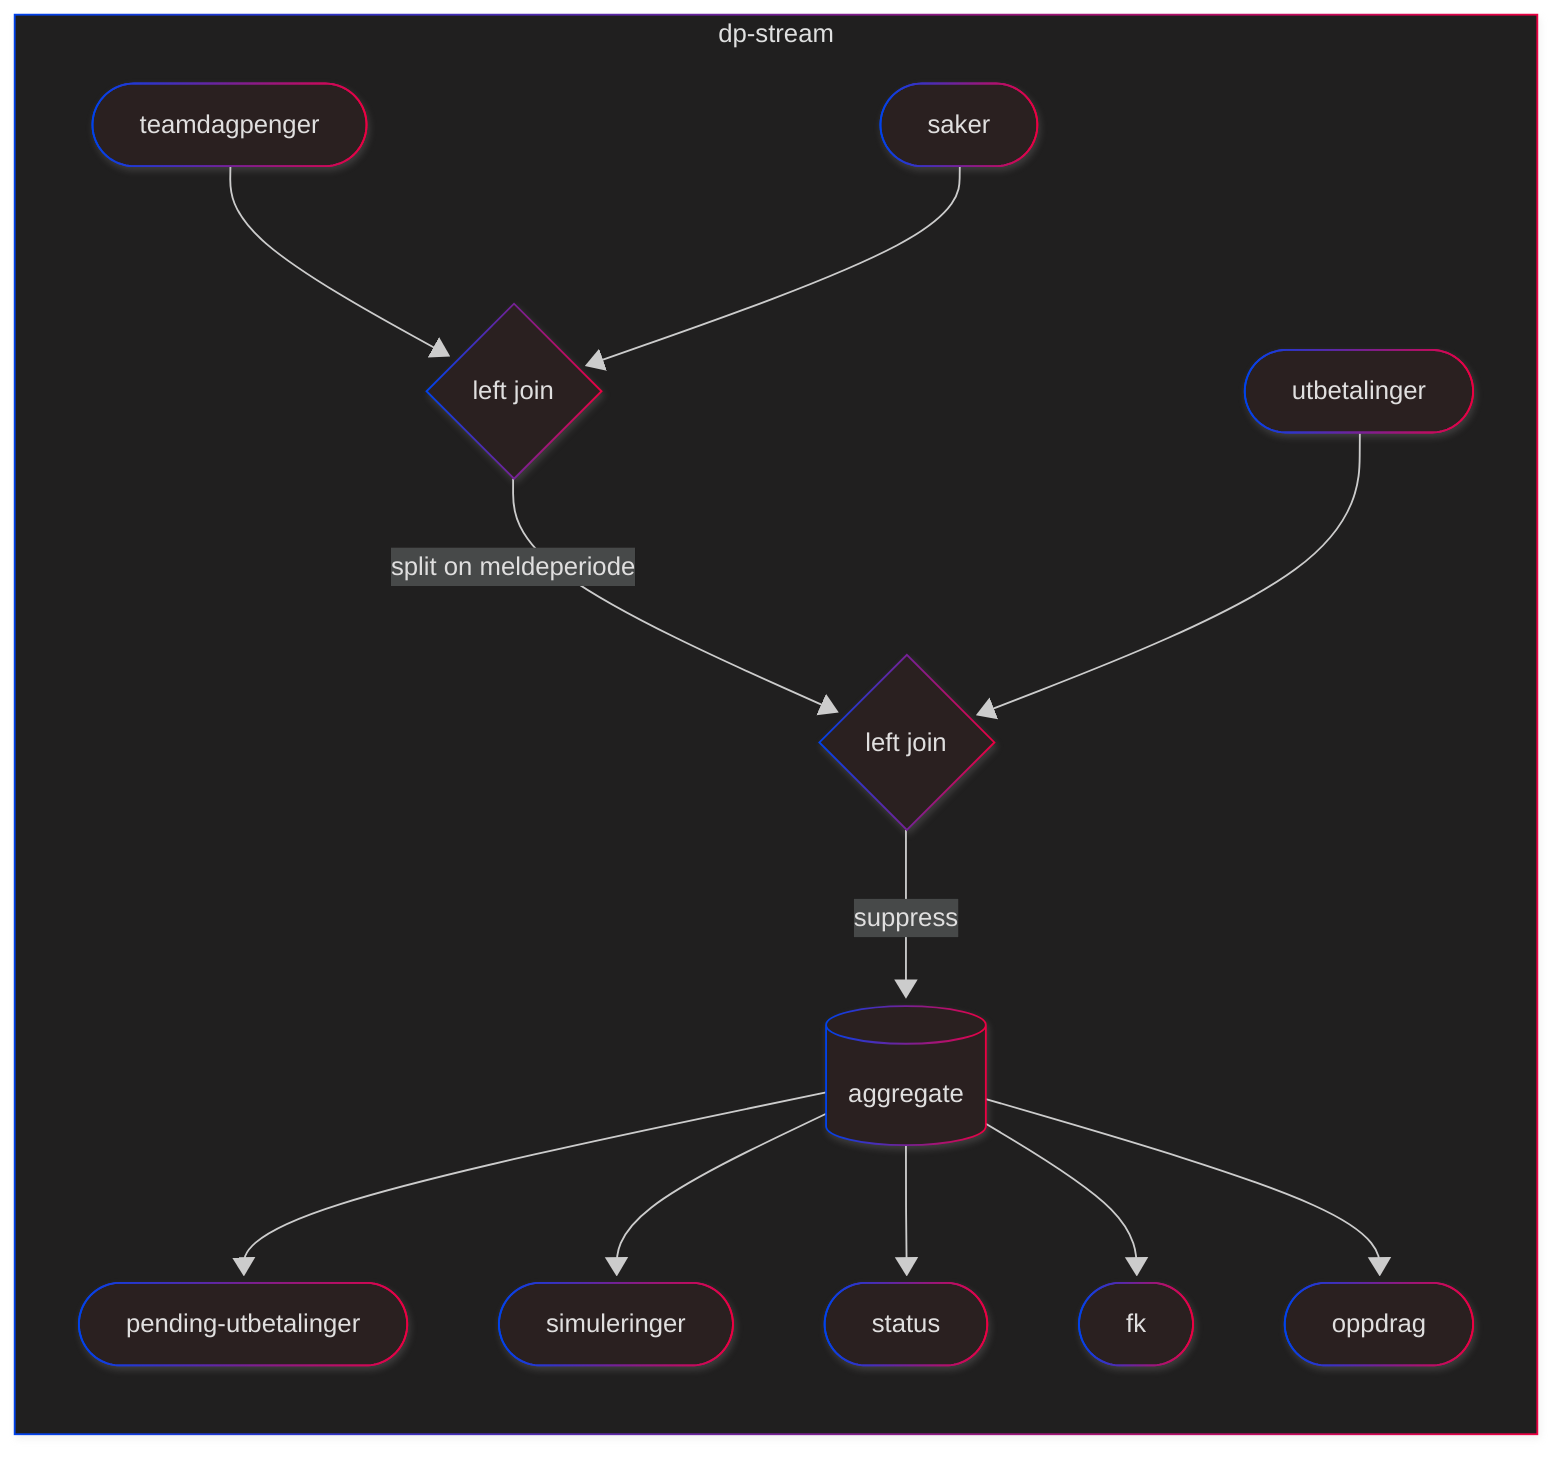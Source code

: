 ---
config:
  theme: neo-dark
  layout: dagre
  look: neo
---
flowchart LR
 subgraph Topologi["dp-stream"]
        utbetalinger(["utbetalinger"])
        pending-utbetalinger(["pending-utbetalinger"])
        saker(["saker"])
        fk(["fk"])
        teamdagpenger(["teamdagpenger"])
        simuleringer(["simuleringer"])
        oppdrag(["oppdrag"])
        status(["status"])
        teamdagpenger-leftjoin-saker{"left join"}
        teamdagpenger-leftjoin-utbetalinger{"left join"}
        teamdagpenger-aggregate[("aggregate")]
  end
    teamdagpenger --> teamdagpenger-leftjoin-saker
    saker --> teamdagpenger-leftjoin-saker
    teamdagpenger-leftjoin-saker -- split on meldeperiode --> teamdagpenger-leftjoin-utbetalinger
    utbetalinger --> teamdagpenger-leftjoin-utbetalinger
    teamdagpenger-leftjoin-utbetalinger -- suppress --> teamdagpenger-aggregate
    teamdagpenger-aggregate --> pending-utbetalinger & simuleringer & status & fk & oppdrag